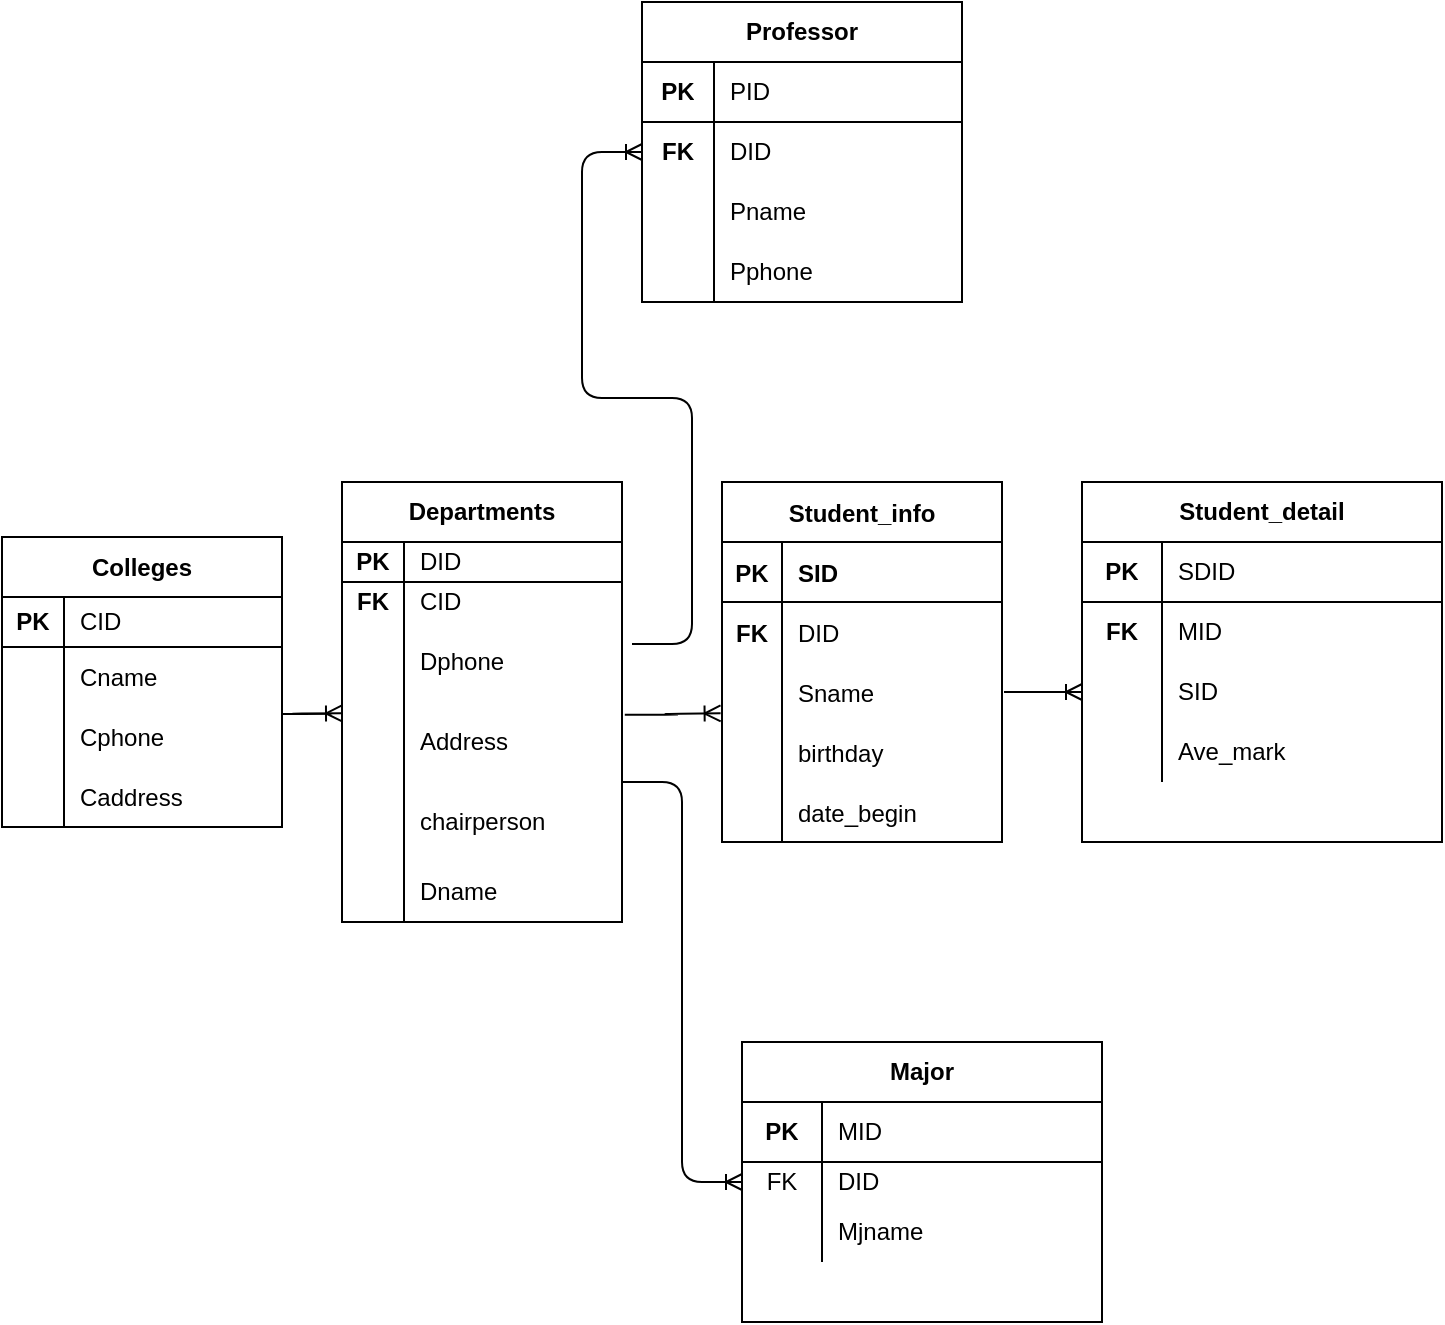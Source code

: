 <mxfile version="14.6.13" type="device"><diagram id="M1O6kf9bnohG7w14w8W8" name="Page-1"><mxGraphModel dx="768" dy="1582" grid="1" gridSize="10" guides="1" tooltips="1" connect="1" arrows="1" fold="1" page="1" pageScale="1" pageWidth="850" pageHeight="1100" math="0" shadow="0"><root><mxCell id="0"/><mxCell id="1" parent="0"/><mxCell id="OJRYwhQnALXZHSXI0j3H-1" value="Departments" style="shape=table;html=1;whiteSpace=wrap;startSize=30;container=1;collapsible=0;childLayout=tableLayout;fixedRows=1;rowLines=0;fontStyle=1;align=center;" parent="1" vertex="1"><mxGeometry x="250" y="80" width="140" height="220" as="geometry"/></mxCell><mxCell id="OJRYwhQnALXZHSXI0j3H-2" value="" style="shape=partialRectangle;html=1;whiteSpace=wrap;collapsible=0;dropTarget=0;pointerEvents=0;fillColor=none;top=0;left=0;bottom=1;right=0;points=[[0,0.5],[1,0.5]];portConstraint=eastwest;" parent="OJRYwhQnALXZHSXI0j3H-1" vertex="1"><mxGeometry y="30" width="140" height="20" as="geometry"/></mxCell><mxCell id="OJRYwhQnALXZHSXI0j3H-3" value="&lt;b&gt;PK&lt;/b&gt;" style="shape=partialRectangle;html=1;whiteSpace=wrap;connectable=0;fillColor=none;top=0;left=0;bottom=0;right=0;overflow=hidden;" parent="OJRYwhQnALXZHSXI0j3H-2" vertex="1"><mxGeometry width="31" height="20" as="geometry"/></mxCell><mxCell id="OJRYwhQnALXZHSXI0j3H-4" value="DID" style="shape=partialRectangle;html=1;whiteSpace=wrap;connectable=0;fillColor=none;top=0;left=0;bottom=0;right=0;align=left;spacingLeft=6;overflow=hidden;" parent="OJRYwhQnALXZHSXI0j3H-2" vertex="1"><mxGeometry x="31" width="109" height="20" as="geometry"/></mxCell><mxCell id="OJRYwhQnALXZHSXI0j3H-5" value="" style="shape=partialRectangle;html=1;whiteSpace=wrap;collapsible=0;dropTarget=0;pointerEvents=0;fillColor=none;top=0;left=0;bottom=0;right=0;points=[[0,0.5],[1,0.5]];portConstraint=eastwest;" parent="OJRYwhQnALXZHSXI0j3H-1" vertex="1"><mxGeometry y="50" width="140" height="20" as="geometry"/></mxCell><mxCell id="OJRYwhQnALXZHSXI0j3H-6" value="&lt;b&gt;FK&lt;/b&gt;" style="shape=partialRectangle;html=1;whiteSpace=wrap;connectable=0;fillColor=none;top=0;left=0;bottom=0;right=0;overflow=hidden;" parent="OJRYwhQnALXZHSXI0j3H-5" vertex="1"><mxGeometry width="31" height="20" as="geometry"/></mxCell><mxCell id="OJRYwhQnALXZHSXI0j3H-7" value="CID" style="shape=partialRectangle;html=1;whiteSpace=wrap;connectable=0;fillColor=none;top=0;left=0;bottom=0;right=0;align=left;spacingLeft=6;overflow=hidden;" parent="OJRYwhQnALXZHSXI0j3H-5" vertex="1"><mxGeometry x="31" width="109" height="20" as="geometry"/></mxCell><mxCell id="OJRYwhQnALXZHSXI0j3H-8" value="" style="shape=partialRectangle;html=1;whiteSpace=wrap;collapsible=0;dropTarget=0;pointerEvents=0;fillColor=none;top=0;left=0;bottom=0;right=0;points=[[0,0.5],[1,0.5]];portConstraint=eastwest;" parent="OJRYwhQnALXZHSXI0j3H-1" vertex="1"><mxGeometry y="70" width="140" height="40" as="geometry"/></mxCell><mxCell id="OJRYwhQnALXZHSXI0j3H-9" value="" style="shape=partialRectangle;html=1;whiteSpace=wrap;connectable=0;fillColor=none;top=0;left=0;bottom=0;right=0;overflow=hidden;" parent="OJRYwhQnALXZHSXI0j3H-8" vertex="1"><mxGeometry width="31" height="40" as="geometry"/></mxCell><mxCell id="OJRYwhQnALXZHSXI0j3H-10" value="Dphone" style="shape=partialRectangle;html=1;whiteSpace=wrap;connectable=0;fillColor=none;top=0;left=0;bottom=0;right=0;align=left;spacingLeft=6;overflow=hidden;" parent="OJRYwhQnALXZHSXI0j3H-8" vertex="1"><mxGeometry x="31" width="109" height="40" as="geometry"/></mxCell><mxCell id="OJRYwhQnALXZHSXI0j3H-146" style="shape=partialRectangle;html=1;whiteSpace=wrap;collapsible=0;dropTarget=0;pointerEvents=0;fillColor=none;top=0;left=0;bottom=0;right=0;points=[[0,0.5],[1,0.5]];portConstraint=eastwest;" parent="OJRYwhQnALXZHSXI0j3H-1" vertex="1"><mxGeometry y="110" width="140" height="40" as="geometry"/></mxCell><mxCell id="OJRYwhQnALXZHSXI0j3H-147" style="shape=partialRectangle;html=1;whiteSpace=wrap;connectable=0;fillColor=none;top=0;left=0;bottom=0;right=0;overflow=hidden;" parent="OJRYwhQnALXZHSXI0j3H-146" vertex="1"><mxGeometry width="31" height="40" as="geometry"/></mxCell><mxCell id="OJRYwhQnALXZHSXI0j3H-148" value="Address" style="shape=partialRectangle;html=1;whiteSpace=wrap;connectable=0;fillColor=none;top=0;left=0;bottom=0;right=0;align=left;spacingLeft=6;overflow=hidden;" parent="OJRYwhQnALXZHSXI0j3H-146" vertex="1"><mxGeometry x="31" width="109" height="40" as="geometry"/></mxCell><mxCell id="OJRYwhQnALXZHSXI0j3H-149" style="shape=partialRectangle;html=1;whiteSpace=wrap;collapsible=0;dropTarget=0;pointerEvents=0;fillColor=none;top=0;left=0;bottom=0;right=0;points=[[0,0.5],[1,0.5]];portConstraint=eastwest;" parent="OJRYwhQnALXZHSXI0j3H-1" vertex="1"><mxGeometry y="150" width="140" height="40" as="geometry"/></mxCell><mxCell id="OJRYwhQnALXZHSXI0j3H-150" style="shape=partialRectangle;html=1;whiteSpace=wrap;connectable=0;fillColor=none;top=0;left=0;bottom=0;right=0;overflow=hidden;" parent="OJRYwhQnALXZHSXI0j3H-149" vertex="1"><mxGeometry width="31" height="40" as="geometry"/></mxCell><mxCell id="OJRYwhQnALXZHSXI0j3H-151" value="chairperson" style="shape=partialRectangle;html=1;whiteSpace=wrap;connectable=0;fillColor=none;top=0;left=0;bottom=0;right=0;align=left;spacingLeft=6;overflow=hidden;" parent="OJRYwhQnALXZHSXI0j3H-149" vertex="1"><mxGeometry x="31" width="109" height="40" as="geometry"/></mxCell><mxCell id="OJRYwhQnALXZHSXI0j3H-101" style="shape=partialRectangle;html=1;whiteSpace=wrap;collapsible=0;dropTarget=0;pointerEvents=0;fillColor=none;top=0;left=0;bottom=0;right=0;points=[[0,0.5],[1,0.5]];portConstraint=eastwest;" parent="OJRYwhQnALXZHSXI0j3H-1" vertex="1"><mxGeometry y="190" width="140" height="30" as="geometry"/></mxCell><mxCell id="OJRYwhQnALXZHSXI0j3H-102" value="" style="shape=partialRectangle;html=1;whiteSpace=wrap;connectable=0;fillColor=none;top=0;left=0;bottom=0;right=0;overflow=hidden;" parent="OJRYwhQnALXZHSXI0j3H-101" vertex="1"><mxGeometry width="31" height="30" as="geometry"/></mxCell><mxCell id="OJRYwhQnALXZHSXI0j3H-103" value="Dname" style="shape=partialRectangle;html=1;whiteSpace=wrap;connectable=0;fillColor=none;top=0;left=0;bottom=0;right=0;align=left;spacingLeft=6;overflow=hidden;" parent="OJRYwhQnALXZHSXI0j3H-101" vertex="1"><mxGeometry x="31" width="109" height="30" as="geometry"/></mxCell><mxCell id="OJRYwhQnALXZHSXI0j3H-21" value="Professor" style="shape=table;html=1;whiteSpace=wrap;startSize=30;container=1;collapsible=0;childLayout=tableLayout;fixedRows=1;rowLines=0;fontStyle=1;align=center;" parent="1" vertex="1"><mxGeometry x="400" y="-160" width="160" height="150" as="geometry"/></mxCell><mxCell id="OJRYwhQnALXZHSXI0j3H-22" value="" style="shape=partialRectangle;html=1;whiteSpace=wrap;collapsible=0;dropTarget=0;pointerEvents=0;fillColor=none;top=0;left=0;bottom=1;right=0;points=[[0,0.5],[1,0.5]];portConstraint=eastwest;" parent="OJRYwhQnALXZHSXI0j3H-21" vertex="1"><mxGeometry y="30" width="160" height="30" as="geometry"/></mxCell><mxCell id="OJRYwhQnALXZHSXI0j3H-23" value="&lt;b&gt;PK&lt;/b&gt;" style="shape=partialRectangle;html=1;whiteSpace=wrap;connectable=0;fillColor=none;top=0;left=0;bottom=0;right=0;overflow=hidden;" parent="OJRYwhQnALXZHSXI0j3H-22" vertex="1"><mxGeometry width="36" height="30" as="geometry"/></mxCell><mxCell id="OJRYwhQnALXZHSXI0j3H-24" value="PID" style="shape=partialRectangle;html=1;whiteSpace=wrap;connectable=0;fillColor=none;top=0;left=0;bottom=0;right=0;align=left;spacingLeft=6;overflow=hidden;" parent="OJRYwhQnALXZHSXI0j3H-22" vertex="1"><mxGeometry x="36" width="124" height="30" as="geometry"/></mxCell><mxCell id="OJRYwhQnALXZHSXI0j3H-25" value="" style="shape=partialRectangle;html=1;whiteSpace=wrap;collapsible=0;dropTarget=0;pointerEvents=0;fillColor=none;top=0;left=0;bottom=0;right=0;points=[[0,0.5],[1,0.5]];portConstraint=eastwest;" parent="OJRYwhQnALXZHSXI0j3H-21" vertex="1"><mxGeometry y="60" width="160" height="30" as="geometry"/></mxCell><mxCell id="OJRYwhQnALXZHSXI0j3H-26" value="&lt;b&gt;FK&lt;/b&gt;" style="shape=partialRectangle;html=1;whiteSpace=wrap;connectable=0;fillColor=none;top=0;left=0;bottom=0;right=0;overflow=hidden;" parent="OJRYwhQnALXZHSXI0j3H-25" vertex="1"><mxGeometry width="36" height="30" as="geometry"/></mxCell><mxCell id="OJRYwhQnALXZHSXI0j3H-27" value="DID" style="shape=partialRectangle;html=1;whiteSpace=wrap;connectable=0;fillColor=none;top=0;left=0;bottom=0;right=0;align=left;spacingLeft=6;overflow=hidden;" parent="OJRYwhQnALXZHSXI0j3H-25" vertex="1"><mxGeometry x="36" width="124" height="30" as="geometry"/></mxCell><mxCell id="OJRYwhQnALXZHSXI0j3H-28" value="" style="shape=partialRectangle;html=1;whiteSpace=wrap;collapsible=0;dropTarget=0;pointerEvents=0;fillColor=none;top=0;left=0;bottom=0;right=0;points=[[0,0.5],[1,0.5]];portConstraint=eastwest;" parent="OJRYwhQnALXZHSXI0j3H-21" vertex="1"><mxGeometry y="90" width="160" height="30" as="geometry"/></mxCell><mxCell id="OJRYwhQnALXZHSXI0j3H-29" value="" style="shape=partialRectangle;html=1;whiteSpace=wrap;connectable=0;fillColor=none;top=0;left=0;bottom=0;right=0;overflow=hidden;" parent="OJRYwhQnALXZHSXI0j3H-28" vertex="1"><mxGeometry width="36" height="30" as="geometry"/></mxCell><mxCell id="OJRYwhQnALXZHSXI0j3H-30" value="Pname" style="shape=partialRectangle;html=1;whiteSpace=wrap;connectable=0;fillColor=none;top=0;left=0;bottom=0;right=0;align=left;spacingLeft=6;overflow=hidden;" parent="OJRYwhQnALXZHSXI0j3H-28" vertex="1"><mxGeometry x="36" width="124" height="30" as="geometry"/></mxCell><mxCell id="OJRYwhQnALXZHSXI0j3H-111" style="shape=partialRectangle;html=1;whiteSpace=wrap;collapsible=0;dropTarget=0;pointerEvents=0;fillColor=none;top=0;left=0;bottom=0;right=0;points=[[0,0.5],[1,0.5]];portConstraint=eastwest;" parent="OJRYwhQnALXZHSXI0j3H-21" vertex="1"><mxGeometry y="120" width="160" height="30" as="geometry"/></mxCell><mxCell id="OJRYwhQnALXZHSXI0j3H-112" style="shape=partialRectangle;html=1;whiteSpace=wrap;connectable=0;fillColor=none;top=0;left=0;bottom=0;right=0;overflow=hidden;" parent="OJRYwhQnALXZHSXI0j3H-111" vertex="1"><mxGeometry width="36" height="30" as="geometry"/></mxCell><mxCell id="OJRYwhQnALXZHSXI0j3H-113" value="Pphone" style="shape=partialRectangle;html=1;whiteSpace=wrap;connectable=0;fillColor=none;top=0;left=0;bottom=0;right=0;align=left;spacingLeft=6;overflow=hidden;" parent="OJRYwhQnALXZHSXI0j3H-111" vertex="1"><mxGeometry x="36" width="124" height="30" as="geometry"/></mxCell><mxCell id="OJRYwhQnALXZHSXI0j3H-31" value="Colleges" style="shape=table;html=1;whiteSpace=wrap;startSize=30;container=1;collapsible=0;childLayout=tableLayout;fixedRows=1;rowLines=0;fontStyle=1;align=center;" parent="1" vertex="1"><mxGeometry x="80" y="107.5" width="140" height="145" as="geometry"/></mxCell><mxCell id="OJRYwhQnALXZHSXI0j3H-32" value="" style="shape=partialRectangle;html=1;whiteSpace=wrap;collapsible=0;dropTarget=0;pointerEvents=0;fillColor=none;top=0;left=0;bottom=1;right=0;points=[[0,0.5],[1,0.5]];portConstraint=eastwest;" parent="OJRYwhQnALXZHSXI0j3H-31" vertex="1"><mxGeometry y="30" width="140" height="25" as="geometry"/></mxCell><mxCell id="OJRYwhQnALXZHSXI0j3H-33" value="&lt;b&gt;PK&lt;/b&gt;" style="shape=partialRectangle;html=1;whiteSpace=wrap;connectable=0;fillColor=none;top=0;left=0;bottom=0;right=0;overflow=hidden;" parent="OJRYwhQnALXZHSXI0j3H-32" vertex="1"><mxGeometry width="31" height="25" as="geometry"/></mxCell><mxCell id="OJRYwhQnALXZHSXI0j3H-34" value="CID" style="shape=partialRectangle;html=1;whiteSpace=wrap;connectable=0;fillColor=none;top=0;left=0;bottom=0;right=0;align=left;spacingLeft=6;overflow=hidden;" parent="OJRYwhQnALXZHSXI0j3H-32" vertex="1"><mxGeometry x="31" width="109" height="25" as="geometry"/></mxCell><mxCell id="OJRYwhQnALXZHSXI0j3H-35" value="" style="shape=partialRectangle;html=1;whiteSpace=wrap;collapsible=0;dropTarget=0;pointerEvents=0;fillColor=none;top=0;left=0;bottom=0;right=0;points=[[0,0.5],[1,0.5]];portConstraint=eastwest;" parent="OJRYwhQnALXZHSXI0j3H-31" vertex="1"><mxGeometry y="55" width="140" height="30" as="geometry"/></mxCell><mxCell id="OJRYwhQnALXZHSXI0j3H-36" value="" style="shape=partialRectangle;html=1;whiteSpace=wrap;connectable=0;fillColor=none;top=0;left=0;bottom=0;right=0;overflow=hidden;" parent="OJRYwhQnALXZHSXI0j3H-35" vertex="1"><mxGeometry width="31" height="30" as="geometry"/></mxCell><mxCell id="OJRYwhQnALXZHSXI0j3H-37" value="Cname" style="shape=partialRectangle;html=1;whiteSpace=wrap;connectable=0;fillColor=none;top=0;left=0;bottom=0;right=0;align=left;spacingLeft=6;overflow=hidden;" parent="OJRYwhQnALXZHSXI0j3H-35" vertex="1"><mxGeometry x="31" width="109" height="30" as="geometry"/></mxCell><mxCell id="OJRYwhQnALXZHSXI0j3H-38" value="" style="shape=partialRectangle;html=1;whiteSpace=wrap;collapsible=0;dropTarget=0;pointerEvents=0;fillColor=none;top=0;left=0;bottom=0;right=0;points=[[0,0.5],[1,0.5]];portConstraint=eastwest;" parent="OJRYwhQnALXZHSXI0j3H-31" vertex="1"><mxGeometry y="85" width="140" height="30" as="geometry"/></mxCell><mxCell id="OJRYwhQnALXZHSXI0j3H-39" value="" style="shape=partialRectangle;html=1;whiteSpace=wrap;connectable=0;fillColor=none;top=0;left=0;bottom=0;right=0;overflow=hidden;" parent="OJRYwhQnALXZHSXI0j3H-38" vertex="1"><mxGeometry width="31" height="30" as="geometry"/></mxCell><mxCell id="OJRYwhQnALXZHSXI0j3H-40" value="Cphone" style="shape=partialRectangle;html=1;whiteSpace=wrap;connectable=0;fillColor=none;top=0;left=0;bottom=0;right=0;align=left;spacingLeft=6;overflow=hidden;" parent="OJRYwhQnALXZHSXI0j3H-38" vertex="1"><mxGeometry x="31" width="109" height="30" as="geometry"/></mxCell><mxCell id="OJRYwhQnALXZHSXI0j3H-104" style="shape=partialRectangle;html=1;whiteSpace=wrap;collapsible=0;dropTarget=0;pointerEvents=0;fillColor=none;top=0;left=0;bottom=0;right=0;points=[[0,0.5],[1,0.5]];portConstraint=eastwest;" parent="OJRYwhQnALXZHSXI0j3H-31" vertex="1"><mxGeometry y="115" width="140" height="30" as="geometry"/></mxCell><mxCell id="OJRYwhQnALXZHSXI0j3H-105" style="shape=partialRectangle;html=1;whiteSpace=wrap;connectable=0;fillColor=none;top=0;left=0;bottom=0;right=0;overflow=hidden;" parent="OJRYwhQnALXZHSXI0j3H-104" vertex="1"><mxGeometry width="31" height="30" as="geometry"/></mxCell><mxCell id="OJRYwhQnALXZHSXI0j3H-106" value="Caddress" style="shape=partialRectangle;html=1;whiteSpace=wrap;connectable=0;fillColor=none;top=0;left=0;bottom=0;right=0;align=left;spacingLeft=6;overflow=hidden;" parent="OJRYwhQnALXZHSXI0j3H-104" vertex="1"><mxGeometry x="31" width="109" height="30" as="geometry"/></mxCell><mxCell id="OJRYwhQnALXZHSXI0j3H-76" value="Student_info" style="shape=table;startSize=30;container=1;collapsible=1;childLayout=tableLayout;fixedRows=1;rowLines=0;fontStyle=1;align=center;resizeLast=1;" parent="1" vertex="1"><mxGeometry x="440" y="80" width="140" height="180" as="geometry"/></mxCell><mxCell id="OJRYwhQnALXZHSXI0j3H-77" value="" style="shape=partialRectangle;collapsible=0;dropTarget=0;pointerEvents=0;fillColor=none;top=0;left=0;bottom=1;right=0;points=[[0,0.5],[1,0.5]];portConstraint=eastwest;" parent="OJRYwhQnALXZHSXI0j3H-76" vertex="1"><mxGeometry y="30" width="140" height="30" as="geometry"/></mxCell><mxCell id="OJRYwhQnALXZHSXI0j3H-78" value="PK" style="shape=partialRectangle;connectable=0;fillColor=none;top=0;left=0;bottom=0;right=0;fontStyle=1;overflow=hidden;" parent="OJRYwhQnALXZHSXI0j3H-77" vertex="1"><mxGeometry width="30" height="30" as="geometry"/></mxCell><mxCell id="OJRYwhQnALXZHSXI0j3H-79" value="SID" style="shape=partialRectangle;connectable=0;fillColor=none;top=0;left=0;bottom=0;right=0;align=left;spacingLeft=6;fontStyle=1;overflow=hidden;" parent="OJRYwhQnALXZHSXI0j3H-77" vertex="1"><mxGeometry x="30" width="110" height="30" as="geometry"/></mxCell><mxCell id="OJRYwhQnALXZHSXI0j3H-80" value="" style="shape=partialRectangle;collapsible=0;dropTarget=0;pointerEvents=0;fillColor=none;top=0;left=0;bottom=0;right=0;points=[[0,0.5],[1,0.5]];portConstraint=eastwest;" parent="OJRYwhQnALXZHSXI0j3H-76" vertex="1"><mxGeometry y="60" width="140" height="30" as="geometry"/></mxCell><mxCell id="OJRYwhQnALXZHSXI0j3H-81" value="FK" style="shape=partialRectangle;connectable=0;fillColor=none;top=0;left=0;bottom=0;right=0;editable=1;overflow=hidden;fontStyle=1" parent="OJRYwhQnALXZHSXI0j3H-80" vertex="1"><mxGeometry width="30" height="30" as="geometry"/></mxCell><mxCell id="OJRYwhQnALXZHSXI0j3H-82" value="DID" style="shape=partialRectangle;connectable=0;fillColor=none;top=0;left=0;bottom=0;right=0;align=left;spacingLeft=6;overflow=hidden;" parent="OJRYwhQnALXZHSXI0j3H-80" vertex="1"><mxGeometry x="30" width="110" height="30" as="geometry"/></mxCell><mxCell id="OJRYwhQnALXZHSXI0j3H-86" value="" style="shape=partialRectangle;collapsible=0;dropTarget=0;pointerEvents=0;fillColor=none;top=0;left=0;bottom=0;right=0;points=[[0,0.5],[1,0.5]];portConstraint=eastwest;" parent="OJRYwhQnALXZHSXI0j3H-76" vertex="1"><mxGeometry y="90" width="140" height="30" as="geometry"/></mxCell><mxCell id="OJRYwhQnALXZHSXI0j3H-87" value="" style="shape=partialRectangle;connectable=0;fillColor=none;top=0;left=0;bottom=0;right=0;editable=1;overflow=hidden;fontStyle=1" parent="OJRYwhQnALXZHSXI0j3H-86" vertex="1"><mxGeometry width="30" height="30" as="geometry"/></mxCell><mxCell id="OJRYwhQnALXZHSXI0j3H-88" value="Sname" style="shape=partialRectangle;connectable=0;fillColor=none;top=0;left=0;bottom=0;right=0;align=left;spacingLeft=6;overflow=hidden;" parent="OJRYwhQnALXZHSXI0j3H-86" vertex="1"><mxGeometry x="30" width="110" height="30" as="geometry"/></mxCell><mxCell id="OJRYwhQnALXZHSXI0j3H-140" style="shape=partialRectangle;collapsible=0;dropTarget=0;pointerEvents=0;fillColor=none;top=0;left=0;bottom=0;right=0;points=[[0,0.5],[1,0.5]];portConstraint=eastwest;" parent="OJRYwhQnALXZHSXI0j3H-76" vertex="1"><mxGeometry y="120" width="140" height="30" as="geometry"/></mxCell><mxCell id="OJRYwhQnALXZHSXI0j3H-141" style="shape=partialRectangle;connectable=0;fillColor=none;top=0;left=0;bottom=0;right=0;editable=1;overflow=hidden;" parent="OJRYwhQnALXZHSXI0j3H-140" vertex="1"><mxGeometry width="30" height="30" as="geometry"/></mxCell><mxCell id="OJRYwhQnALXZHSXI0j3H-142" value="birthday" style="shape=partialRectangle;connectable=0;fillColor=none;top=0;left=0;bottom=0;right=0;align=left;spacingLeft=6;overflow=hidden;" parent="OJRYwhQnALXZHSXI0j3H-140" vertex="1"><mxGeometry x="30" width="110" height="30" as="geometry"/></mxCell><mxCell id="OJRYwhQnALXZHSXI0j3H-143" style="shape=partialRectangle;collapsible=0;dropTarget=0;pointerEvents=0;fillColor=none;top=0;left=0;bottom=0;right=0;points=[[0,0.5],[1,0.5]];portConstraint=eastwest;" parent="OJRYwhQnALXZHSXI0j3H-76" vertex="1"><mxGeometry y="150" width="140" height="30" as="geometry"/></mxCell><mxCell id="OJRYwhQnALXZHSXI0j3H-144" style="shape=partialRectangle;connectable=0;fillColor=none;top=0;left=0;bottom=0;right=0;editable=1;overflow=hidden;" parent="OJRYwhQnALXZHSXI0j3H-143" vertex="1"><mxGeometry width="30" height="30" as="geometry"/></mxCell><mxCell id="OJRYwhQnALXZHSXI0j3H-145" value="date_begin" style="shape=partialRectangle;connectable=0;fillColor=none;top=0;left=0;bottom=0;right=0;align=left;spacingLeft=6;overflow=hidden;" parent="OJRYwhQnALXZHSXI0j3H-143" vertex="1"><mxGeometry x="30" width="110" height="30" as="geometry"/></mxCell><mxCell id="OJRYwhQnALXZHSXI0j3H-119" value="" style="edgeStyle=entityRelationEdgeStyle;fontSize=12;html=1;endArrow=ERoneToMany;entryX=0;entryY=0.142;entryDx=0;entryDy=0;entryPerimeter=0;" parent="1" target="OJRYwhQnALXZHSXI0j3H-146" edge="1"><mxGeometry width="100" height="100" relative="1" as="geometry"><mxPoint x="220" y="196" as="sourcePoint"/><mxPoint x="210" y="30" as="targetPoint"/></mxGeometry></mxCell><mxCell id="OJRYwhQnALXZHSXI0j3H-120" value="" style="edgeStyle=entityRelationEdgeStyle;fontSize=12;html=1;endArrow=ERoneToMany;entryX=0;entryY=0.5;entryDx=0;entryDy=0;" parent="1" target="OJRYwhQnALXZHSXI0j3H-25" edge="1"><mxGeometry width="100" height="100" relative="1" as="geometry"><mxPoint x="395" y="161" as="sourcePoint"/><mxPoint x="303" y="10" as="targetPoint"/></mxGeometry></mxCell><mxCell id="OJRYwhQnALXZHSXI0j3H-126" value="" style="edgeStyle=entityRelationEdgeStyle;fontSize=12;html=1;endArrow=ERoneToMany;exitX=1.01;exitY=0.158;exitDx=0;exitDy=0;entryX=-0.005;entryY=0.856;entryDx=0;entryDy=0;entryPerimeter=0;exitPerimeter=0;" parent="1" source="OJRYwhQnALXZHSXI0j3H-146" target="OJRYwhQnALXZHSXI0j3H-86" edge="1"><mxGeometry width="100" height="100" relative="1" as="geometry"><mxPoint x="370" y="140" as="sourcePoint"/><mxPoint x="300" y="108" as="targetPoint"/></mxGeometry></mxCell><mxCell id="OJRYwhQnALXZHSXI0j3H-130" value="Student_detail" style="shape=table;html=1;whiteSpace=wrap;startSize=30;container=1;collapsible=0;childLayout=tableLayout;fixedRows=1;rowLines=0;fontStyle=1;align=center;fontSize=12;" parent="1" vertex="1"><mxGeometry x="620" y="80" width="180" height="180" as="geometry"/></mxCell><mxCell id="OJRYwhQnALXZHSXI0j3H-131" value="" style="shape=partialRectangle;html=1;whiteSpace=wrap;collapsible=0;dropTarget=0;pointerEvents=0;fillColor=none;top=0;left=0;bottom=1;right=0;points=[[0,0.5],[1,0.5]];portConstraint=eastwest;" parent="OJRYwhQnALXZHSXI0j3H-130" vertex="1"><mxGeometry y="30" width="180" height="30" as="geometry"/></mxCell><mxCell id="OJRYwhQnALXZHSXI0j3H-132" value="&lt;b&gt;PK&lt;/b&gt;" style="shape=partialRectangle;html=1;whiteSpace=wrap;connectable=0;fillColor=none;top=0;left=0;bottom=0;right=0;overflow=hidden;" parent="OJRYwhQnALXZHSXI0j3H-131" vertex="1"><mxGeometry width="40" height="30" as="geometry"/></mxCell><mxCell id="OJRYwhQnALXZHSXI0j3H-133" value="SDID" style="shape=partialRectangle;html=1;whiteSpace=wrap;connectable=0;fillColor=none;top=0;left=0;bottom=0;right=0;align=left;spacingLeft=6;overflow=hidden;" parent="OJRYwhQnALXZHSXI0j3H-131" vertex="1"><mxGeometry x="40" width="140" height="30" as="geometry"/></mxCell><mxCell id="OJRYwhQnALXZHSXI0j3H-134" value="" style="shape=partialRectangle;html=1;whiteSpace=wrap;collapsible=0;dropTarget=0;pointerEvents=0;fillColor=none;top=0;left=0;bottom=0;right=0;points=[[0,0.5],[1,0.5]];portConstraint=eastwest;" parent="OJRYwhQnALXZHSXI0j3H-130" vertex="1"><mxGeometry y="60" width="180" height="30" as="geometry"/></mxCell><mxCell id="OJRYwhQnALXZHSXI0j3H-135" value="&lt;b&gt;FK&lt;/b&gt;" style="shape=partialRectangle;html=1;whiteSpace=wrap;connectable=0;fillColor=none;top=0;left=0;bottom=0;right=0;overflow=hidden;" parent="OJRYwhQnALXZHSXI0j3H-134" vertex="1"><mxGeometry width="40" height="30" as="geometry"/></mxCell><mxCell id="OJRYwhQnALXZHSXI0j3H-136" value="MID" style="shape=partialRectangle;html=1;whiteSpace=wrap;connectable=0;fillColor=none;top=0;left=0;bottom=0;right=0;align=left;spacingLeft=6;overflow=hidden;" parent="OJRYwhQnALXZHSXI0j3H-134" vertex="1"><mxGeometry x="40" width="140" height="30" as="geometry"/></mxCell><mxCell id="OJRYwhQnALXZHSXI0j3H-137" value="" style="shape=partialRectangle;html=1;whiteSpace=wrap;collapsible=0;dropTarget=0;pointerEvents=0;fillColor=none;top=0;left=0;bottom=0;right=0;points=[[0,0.5],[1,0.5]];portConstraint=eastwest;" parent="OJRYwhQnALXZHSXI0j3H-130" vertex="1"><mxGeometry y="90" width="180" height="30" as="geometry"/></mxCell><mxCell id="OJRYwhQnALXZHSXI0j3H-138" value="" style="shape=partialRectangle;html=1;whiteSpace=wrap;connectable=0;fillColor=none;top=0;left=0;bottom=0;right=0;overflow=hidden;" parent="OJRYwhQnALXZHSXI0j3H-137" vertex="1"><mxGeometry width="40" height="30" as="geometry"/></mxCell><mxCell id="OJRYwhQnALXZHSXI0j3H-139" value="SID" style="shape=partialRectangle;html=1;whiteSpace=wrap;connectable=0;fillColor=none;top=0;left=0;bottom=0;right=0;align=left;spacingLeft=6;overflow=hidden;" parent="OJRYwhQnALXZHSXI0j3H-137" vertex="1"><mxGeometry x="40" width="140" height="30" as="geometry"/></mxCell><mxCell id="OJRYwhQnALXZHSXI0j3H-167" style="shape=partialRectangle;html=1;whiteSpace=wrap;collapsible=0;dropTarget=0;pointerEvents=0;fillColor=none;top=0;left=0;bottom=0;right=0;points=[[0,0.5],[1,0.5]];portConstraint=eastwest;" parent="OJRYwhQnALXZHSXI0j3H-130" vertex="1"><mxGeometry y="120" width="180" height="30" as="geometry"/></mxCell><mxCell id="OJRYwhQnALXZHSXI0j3H-168" style="shape=partialRectangle;html=1;whiteSpace=wrap;connectable=0;fillColor=none;top=0;left=0;bottom=0;right=0;overflow=hidden;" parent="OJRYwhQnALXZHSXI0j3H-167" vertex="1"><mxGeometry width="40" height="30" as="geometry"/></mxCell><mxCell id="OJRYwhQnALXZHSXI0j3H-169" value="Ave_mark" style="shape=partialRectangle;html=1;whiteSpace=wrap;connectable=0;fillColor=none;top=0;left=0;bottom=0;right=0;align=left;spacingLeft=6;overflow=hidden;" parent="OJRYwhQnALXZHSXI0j3H-167" vertex="1"><mxGeometry x="40" width="140" height="30" as="geometry"/></mxCell><mxCell id="OJRYwhQnALXZHSXI0j3H-155" value="" style="edgeStyle=entityRelationEdgeStyle;fontSize=12;html=1;endArrow=ERoneToMany;entryX=0;entryY=0.5;entryDx=0;entryDy=0;" parent="1" target="OJRYwhQnALXZHSXI0j3H-137" edge="1"><mxGeometry width="100" height="100" relative="1" as="geometry"><mxPoint x="581" y="185" as="sourcePoint"/><mxPoint x="598" y="192" as="targetPoint"/></mxGeometry></mxCell><mxCell id="OJRYwhQnALXZHSXI0j3H-156" value="Major" style="shape=table;html=1;whiteSpace=wrap;startSize=30;container=1;collapsible=0;childLayout=tableLayout;fixedRows=1;rowLines=0;fontStyle=1;align=center;fontSize=12;" parent="1" vertex="1"><mxGeometry x="450" y="360" width="180" height="140" as="geometry"/></mxCell><mxCell id="OJRYwhQnALXZHSXI0j3H-157" value="" style="shape=partialRectangle;html=1;whiteSpace=wrap;collapsible=0;dropTarget=0;pointerEvents=0;fillColor=none;top=0;left=0;bottom=1;right=0;points=[[0,0.5],[1,0.5]];portConstraint=eastwest;" parent="OJRYwhQnALXZHSXI0j3H-156" vertex="1"><mxGeometry y="30" width="180" height="30" as="geometry"/></mxCell><mxCell id="OJRYwhQnALXZHSXI0j3H-158" value="&lt;b&gt;PK&lt;/b&gt;" style="shape=partialRectangle;html=1;whiteSpace=wrap;connectable=0;fillColor=none;top=0;left=0;bottom=0;right=0;overflow=hidden;" parent="OJRYwhQnALXZHSXI0j3H-157" vertex="1"><mxGeometry width="40" height="30" as="geometry"/></mxCell><mxCell id="OJRYwhQnALXZHSXI0j3H-159" value="MID" style="shape=partialRectangle;html=1;whiteSpace=wrap;connectable=0;fillColor=none;top=0;left=0;bottom=0;right=0;align=left;spacingLeft=6;overflow=hidden;" parent="OJRYwhQnALXZHSXI0j3H-157" vertex="1"><mxGeometry x="40" width="140" height="30" as="geometry"/></mxCell><mxCell id="OJRYwhQnALXZHSXI0j3H-160" value="" style="shape=partialRectangle;html=1;whiteSpace=wrap;collapsible=0;dropTarget=0;pointerEvents=0;fillColor=none;top=0;left=0;bottom=0;right=0;points=[[0,0.5],[1,0.5]];portConstraint=eastwest;" parent="OJRYwhQnALXZHSXI0j3H-156" vertex="1"><mxGeometry y="60" width="180" height="20" as="geometry"/></mxCell><mxCell id="OJRYwhQnALXZHSXI0j3H-161" value="FK" style="shape=partialRectangle;html=1;whiteSpace=wrap;connectable=0;fillColor=none;top=0;left=0;bottom=0;right=0;overflow=hidden;" parent="OJRYwhQnALXZHSXI0j3H-160" vertex="1"><mxGeometry width="40" height="20" as="geometry"/></mxCell><mxCell id="OJRYwhQnALXZHSXI0j3H-162" value="DID" style="shape=partialRectangle;html=1;whiteSpace=wrap;connectable=0;fillColor=none;top=0;left=0;bottom=0;right=0;align=left;spacingLeft=6;overflow=hidden;" parent="OJRYwhQnALXZHSXI0j3H-160" vertex="1"><mxGeometry x="40" width="140" height="20" as="geometry"/></mxCell><mxCell id="OJRYwhQnALXZHSXI0j3H-163" value="" style="shape=partialRectangle;html=1;whiteSpace=wrap;collapsible=0;dropTarget=0;pointerEvents=0;fillColor=none;top=0;left=0;bottom=0;right=0;points=[[0,0.5],[1,0.5]];portConstraint=eastwest;" parent="OJRYwhQnALXZHSXI0j3H-156" vertex="1"><mxGeometry y="80" width="180" height="30" as="geometry"/></mxCell><mxCell id="OJRYwhQnALXZHSXI0j3H-164" value="" style="shape=partialRectangle;html=1;whiteSpace=wrap;connectable=0;fillColor=none;top=0;left=0;bottom=0;right=0;overflow=hidden;" parent="OJRYwhQnALXZHSXI0j3H-163" vertex="1"><mxGeometry width="40" height="30" as="geometry"/></mxCell><mxCell id="OJRYwhQnALXZHSXI0j3H-165" value="Mjname" style="shape=partialRectangle;html=1;whiteSpace=wrap;connectable=0;fillColor=none;top=0;left=0;bottom=0;right=0;align=left;spacingLeft=6;overflow=hidden;" parent="OJRYwhQnALXZHSXI0j3H-163" vertex="1"><mxGeometry x="40" width="140" height="30" as="geometry"/></mxCell><mxCell id="OJRYwhQnALXZHSXI0j3H-166" value="" style="edgeStyle=entityRelationEdgeStyle;fontSize=12;html=1;endArrow=ERoneToMany;entryX=0;entryY=0.5;entryDx=0;entryDy=0;" parent="1" target="OJRYwhQnALXZHSXI0j3H-160" edge="1"><mxGeometry width="100" height="100" relative="1" as="geometry"><mxPoint x="390" y="230" as="sourcePoint"/><mxPoint x="450" y="504" as="targetPoint"/></mxGeometry></mxCell></root></mxGraphModel></diagram></mxfile>